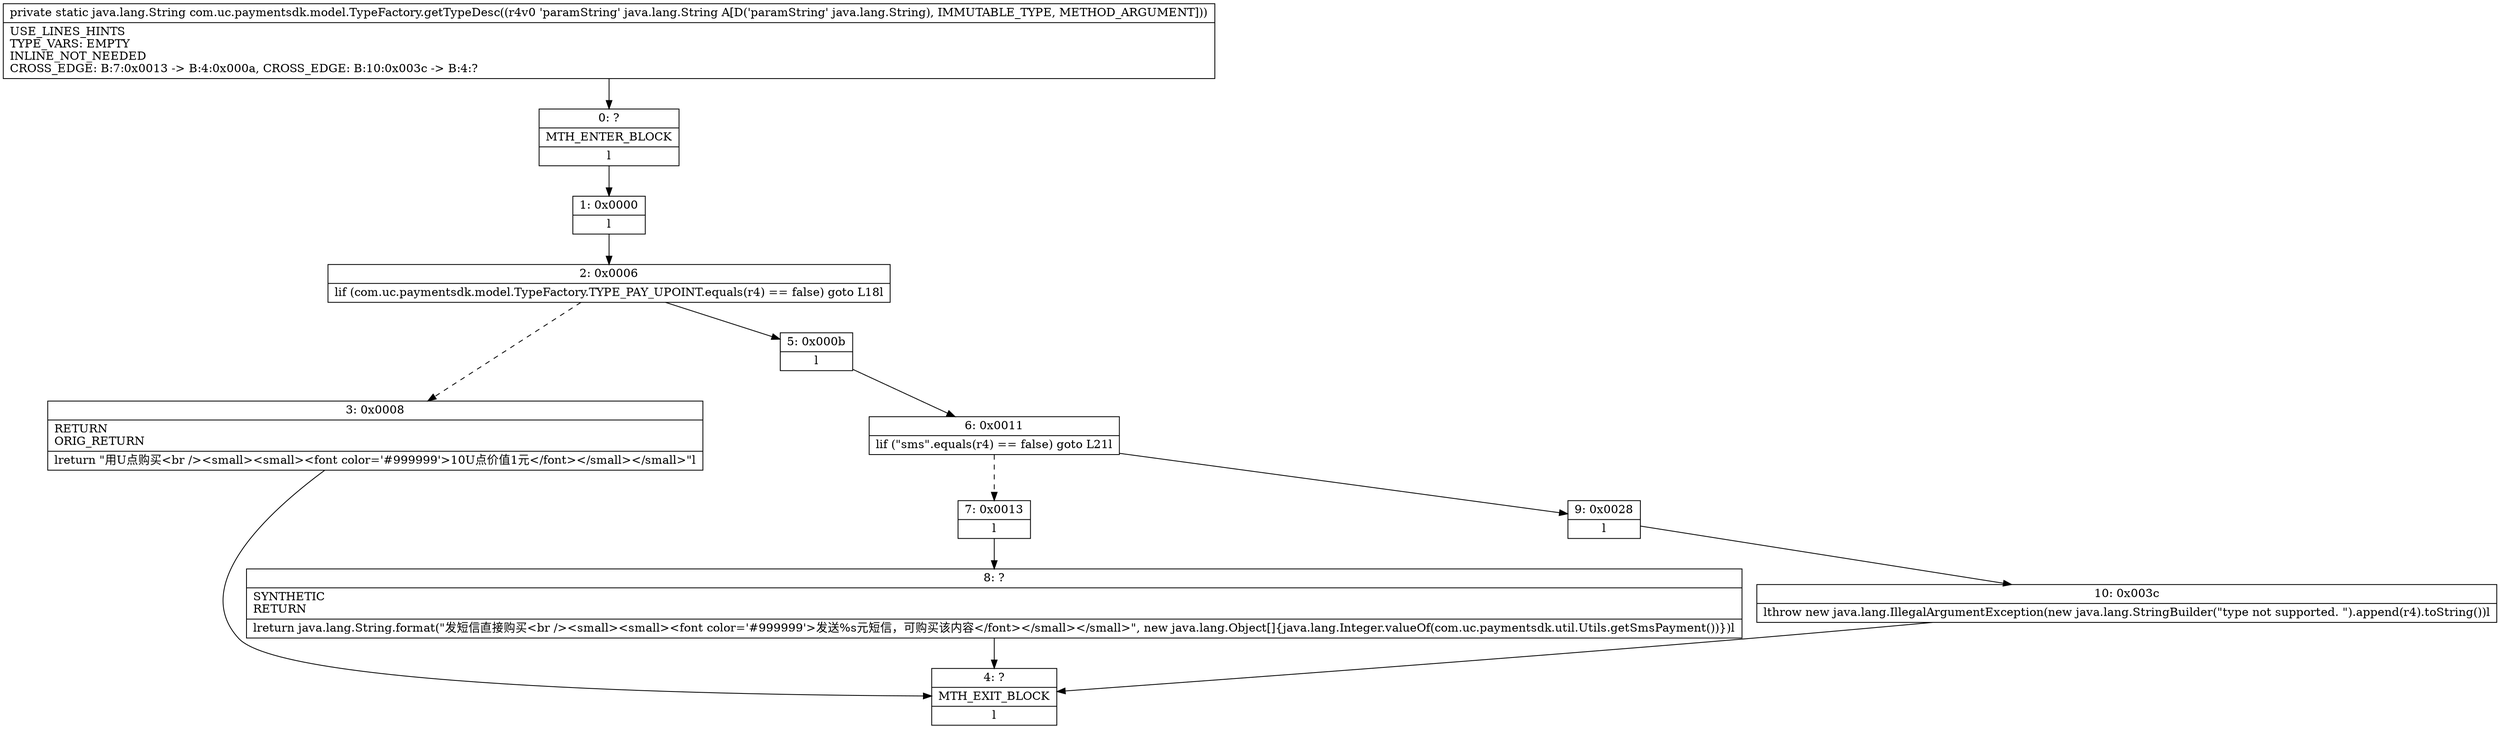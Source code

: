 digraph "CFG forcom.uc.paymentsdk.model.TypeFactory.getTypeDesc(Ljava\/lang\/String;)Ljava\/lang\/String;" {
Node_0 [shape=record,label="{0\:\ ?|MTH_ENTER_BLOCK\l|l}"];
Node_1 [shape=record,label="{1\:\ 0x0000|l}"];
Node_2 [shape=record,label="{2\:\ 0x0006|lif (com.uc.paymentsdk.model.TypeFactory.TYPE_PAY_UPOINT.equals(r4) == false) goto L18l}"];
Node_3 [shape=record,label="{3\:\ 0x0008|RETURN\lORIG_RETURN\l|lreturn \"用U点购买\<br \/\>\<small\>\<small\>\<font color='#999999'\>10U点价值1元\<\/font\>\<\/small\>\<\/small\>\"l}"];
Node_4 [shape=record,label="{4\:\ ?|MTH_EXIT_BLOCK\l|l}"];
Node_5 [shape=record,label="{5\:\ 0x000b|l}"];
Node_6 [shape=record,label="{6\:\ 0x0011|lif (\"sms\".equals(r4) == false) goto L21l}"];
Node_7 [shape=record,label="{7\:\ 0x0013|l}"];
Node_8 [shape=record,label="{8\:\ ?|SYNTHETIC\lRETURN\l|lreturn java.lang.String.format(\"发短信直接购买\<br \/\>\<small\>\<small\>\<font color='#999999'\>发送%s元短信，可购买该内容\<\/font\>\<\/small\>\<\/small\>\", new java.lang.Object[]\{java.lang.Integer.valueOf(com.uc.paymentsdk.util.Utils.getSmsPayment())\})l}"];
Node_9 [shape=record,label="{9\:\ 0x0028|l}"];
Node_10 [shape=record,label="{10\:\ 0x003c|lthrow new java.lang.IllegalArgumentException(new java.lang.StringBuilder(\"type not supported. \").append(r4).toString())l}"];
MethodNode[shape=record,label="{private static java.lang.String com.uc.paymentsdk.model.TypeFactory.getTypeDesc((r4v0 'paramString' java.lang.String A[D('paramString' java.lang.String), IMMUTABLE_TYPE, METHOD_ARGUMENT]))  | USE_LINES_HINTS\lTYPE_VARS: EMPTY\lINLINE_NOT_NEEDED\lCROSS_EDGE: B:7:0x0013 \-\> B:4:0x000a, CROSS_EDGE: B:10:0x003c \-\> B:4:?\l}"];
MethodNode -> Node_0;
Node_0 -> Node_1;
Node_1 -> Node_2;
Node_2 -> Node_3[style=dashed];
Node_2 -> Node_5;
Node_3 -> Node_4;
Node_5 -> Node_6;
Node_6 -> Node_7[style=dashed];
Node_6 -> Node_9;
Node_7 -> Node_8;
Node_8 -> Node_4;
Node_9 -> Node_10;
Node_10 -> Node_4;
}

